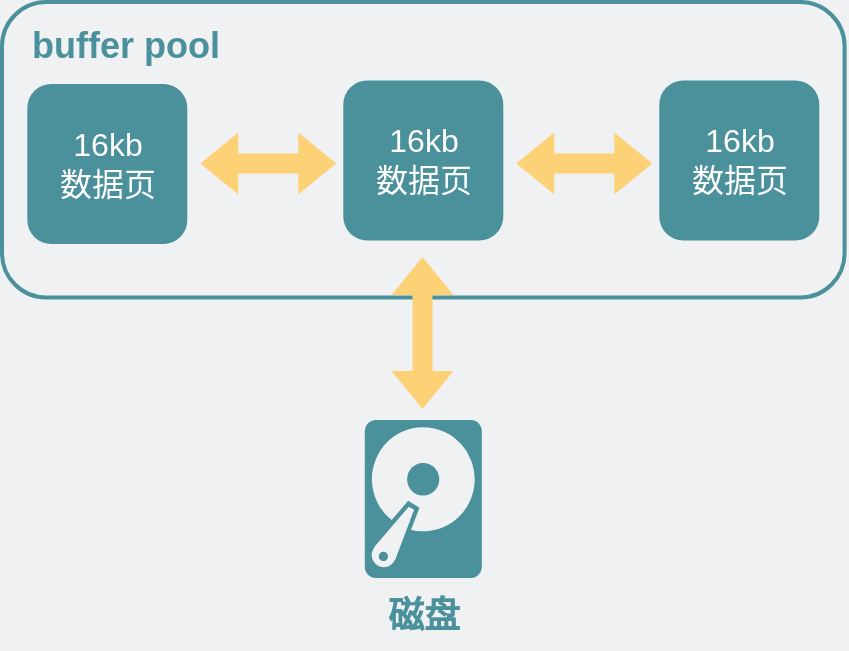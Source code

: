 <mxfile version="16.6.7" type="github"><diagram id="3228e29e-7158-1315-38df-8450db1d8a1d" name="Page-1"><mxGraphModel dx="452" dy="349" grid="0" gridSize="10" guides="1" tooltips="1" connect="1" arrows="1" fold="1" page="1" pageScale="1" pageWidth="500" pageHeight="350" background="#EFF1F3" math="0" shadow="0"><root><mxCell id="0"/><mxCell id="1" parent="0"/><mxCell id="23iM9Gp5Ji6-i4gFpPbt-19" value="" style="rounded=1;whiteSpace=wrap;html=1;fillColor=none;strokeColor=#4A919B;strokeWidth=2;" parent="1" vertex="1"><mxGeometry x="39.0" y="369" width="421.29" height="147.75" as="geometry"/></mxCell><mxCell id="23iM9Gp5Ji6-i4gFpPbt-25" value="&lt;font size=&quot;1&quot; color=&quot;#4a919b&quot;&gt;&lt;b style=&quot;font-size: 18px&quot;&gt;buffer pool&lt;/b&gt;&lt;/font&gt;" style="text;html=1;strokeColor=none;fillColor=none;align=center;verticalAlign=middle;whiteSpace=wrap;rounded=0;" parent="1" vertex="1"><mxGeometry x="46.65" y="374.38" width="107.5" height="32.5" as="geometry"/></mxCell><mxCell id="g9KwYvelNcx-eXB0xMGi-1" value="&lt;font color=&quot;#ffffff&quot; style=&quot;font-size: 16px&quot;&gt;16kb&lt;br&gt;数据页&lt;/font&gt;" style="whiteSpace=wrap;html=1;aspect=fixed;rounded=1;strokeColor=none;fillColor=#4A919B;" parent="1" vertex="1"><mxGeometry x="51.65" y="410" width="80" height="80" as="geometry"/></mxCell><mxCell id="g9KwYvelNcx-eXB0xMGi-2" value="" style="shape=flexArrow;endArrow=classic;startArrow=classic;html=1;rounded=0;fontSize=16;fontColor=#FFFFFF;strokeColor=none;fillColor=#FDD276;" parent="1" edge="1"><mxGeometry width="100" height="100" relative="1" as="geometry"><mxPoint x="137.65" y="449.79" as="sourcePoint"/><mxPoint x="206.65" y="449.79" as="targetPoint"/></mxGeometry></mxCell><mxCell id="g9KwYvelNcx-eXB0xMGi-3" value="&lt;font color=&quot;#ffffff&quot; style=&quot;font-size: 16px&quot;&gt;16kb&lt;br&gt;数据页&lt;/font&gt;" style="whiteSpace=wrap;html=1;aspect=fixed;rounded=1;strokeColor=none;fillColor=#4A919B;" parent="1" vertex="1"><mxGeometry x="209.65" y="408.25" width="80" height="80" as="geometry"/></mxCell><mxCell id="g9KwYvelNcx-eXB0xMGi-4" value="" style="shape=flexArrow;endArrow=classic;startArrow=classic;html=1;rounded=0;fontSize=16;fontColor=#FFFFFF;strokeColor=none;fillColor=#FDD276;" parent="1" edge="1"><mxGeometry width="100" height="100" relative="1" as="geometry"><mxPoint x="295.65" y="449.79" as="sourcePoint"/><mxPoint x="364.65" y="449.79" as="targetPoint"/></mxGeometry></mxCell><mxCell id="g9KwYvelNcx-eXB0xMGi-5" value="&lt;font color=&quot;#ffffff&quot; style=&quot;font-size: 16px&quot;&gt;16kb&lt;br&gt;数据页&lt;/font&gt;" style="whiteSpace=wrap;html=1;aspect=fixed;rounded=1;strokeColor=none;fillColor=#4A919B;" parent="1" vertex="1"><mxGeometry x="367.65" y="408.25" width="80" height="80" as="geometry"/></mxCell><mxCell id="g9KwYvelNcx-eXB0xMGi-7" value="&lt;span style=&quot;font-size: 18px&quot;&gt;&lt;b&gt;&lt;font color=&quot;#4a919b&quot;&gt;磁盘&lt;/font&gt;&lt;/b&gt;&lt;/span&gt;" style="text;html=1;strokeColor=none;fillColor=none;align=center;verticalAlign=middle;whiteSpace=wrap;rounded=0;" parent="1" vertex="1"><mxGeometry x="195.9" y="660" width="107.5" height="32.5" as="geometry"/></mxCell><mxCell id="g9KwYvelNcx-eXB0xMGi-8" value="" style="shape=flexArrow;endArrow=classic;startArrow=classic;html=1;rounded=0;fontSize=16;fontColor=#FFFFFF;fillColor=#FDD276;strokeColor=none;" parent="1" edge="1"><mxGeometry width="100" height="100" relative="1" as="geometry"><mxPoint x="249.25" y="573" as="sourcePoint"/><mxPoint x="249.25" y="496" as="targetPoint"/></mxGeometry></mxCell><mxCell id="g9KwYvelNcx-eXB0xMGi-10" value="" style="sketch=0;pointerEvents=1;shadow=0;dashed=0;html=1;strokeColor=none;fillColor=#4A919B;labelPosition=center;verticalLabelPosition=bottom;verticalAlign=top;outlineConnect=0;align=center;shape=mxgraph.office.devices.hard_disk;rounded=1;fontSize=16;fontColor=#FFFFFF;" parent="1" vertex="1"><mxGeometry x="220.39" y="578" width="58.52" height="79" as="geometry"/></mxCell></root></mxGraphModel></diagram></mxfile>
